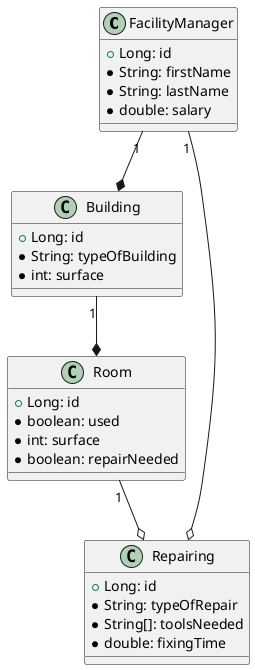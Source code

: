 @startuml

class FacilityManager {
    + Long: id
    * String: firstName
    * String: lastName
    * double: salary
}

class Building {
    + Long: id
    * String: typeOfBuilding
    * int: surface
}

class Room {
    + Long: id
    * boolean: used
    * int: surface
    * boolean: repairNeeded
}

class Repairing {
    + Long: id
    * String: typeOfRepair
    * String[]: toolsNeeded
    * double: fixingTime
}

FacilityManager "1" --* Building
Building "1" --* Room
Room "1" --o Repairing
FacilityManager "1" --o Repairing

@enduml